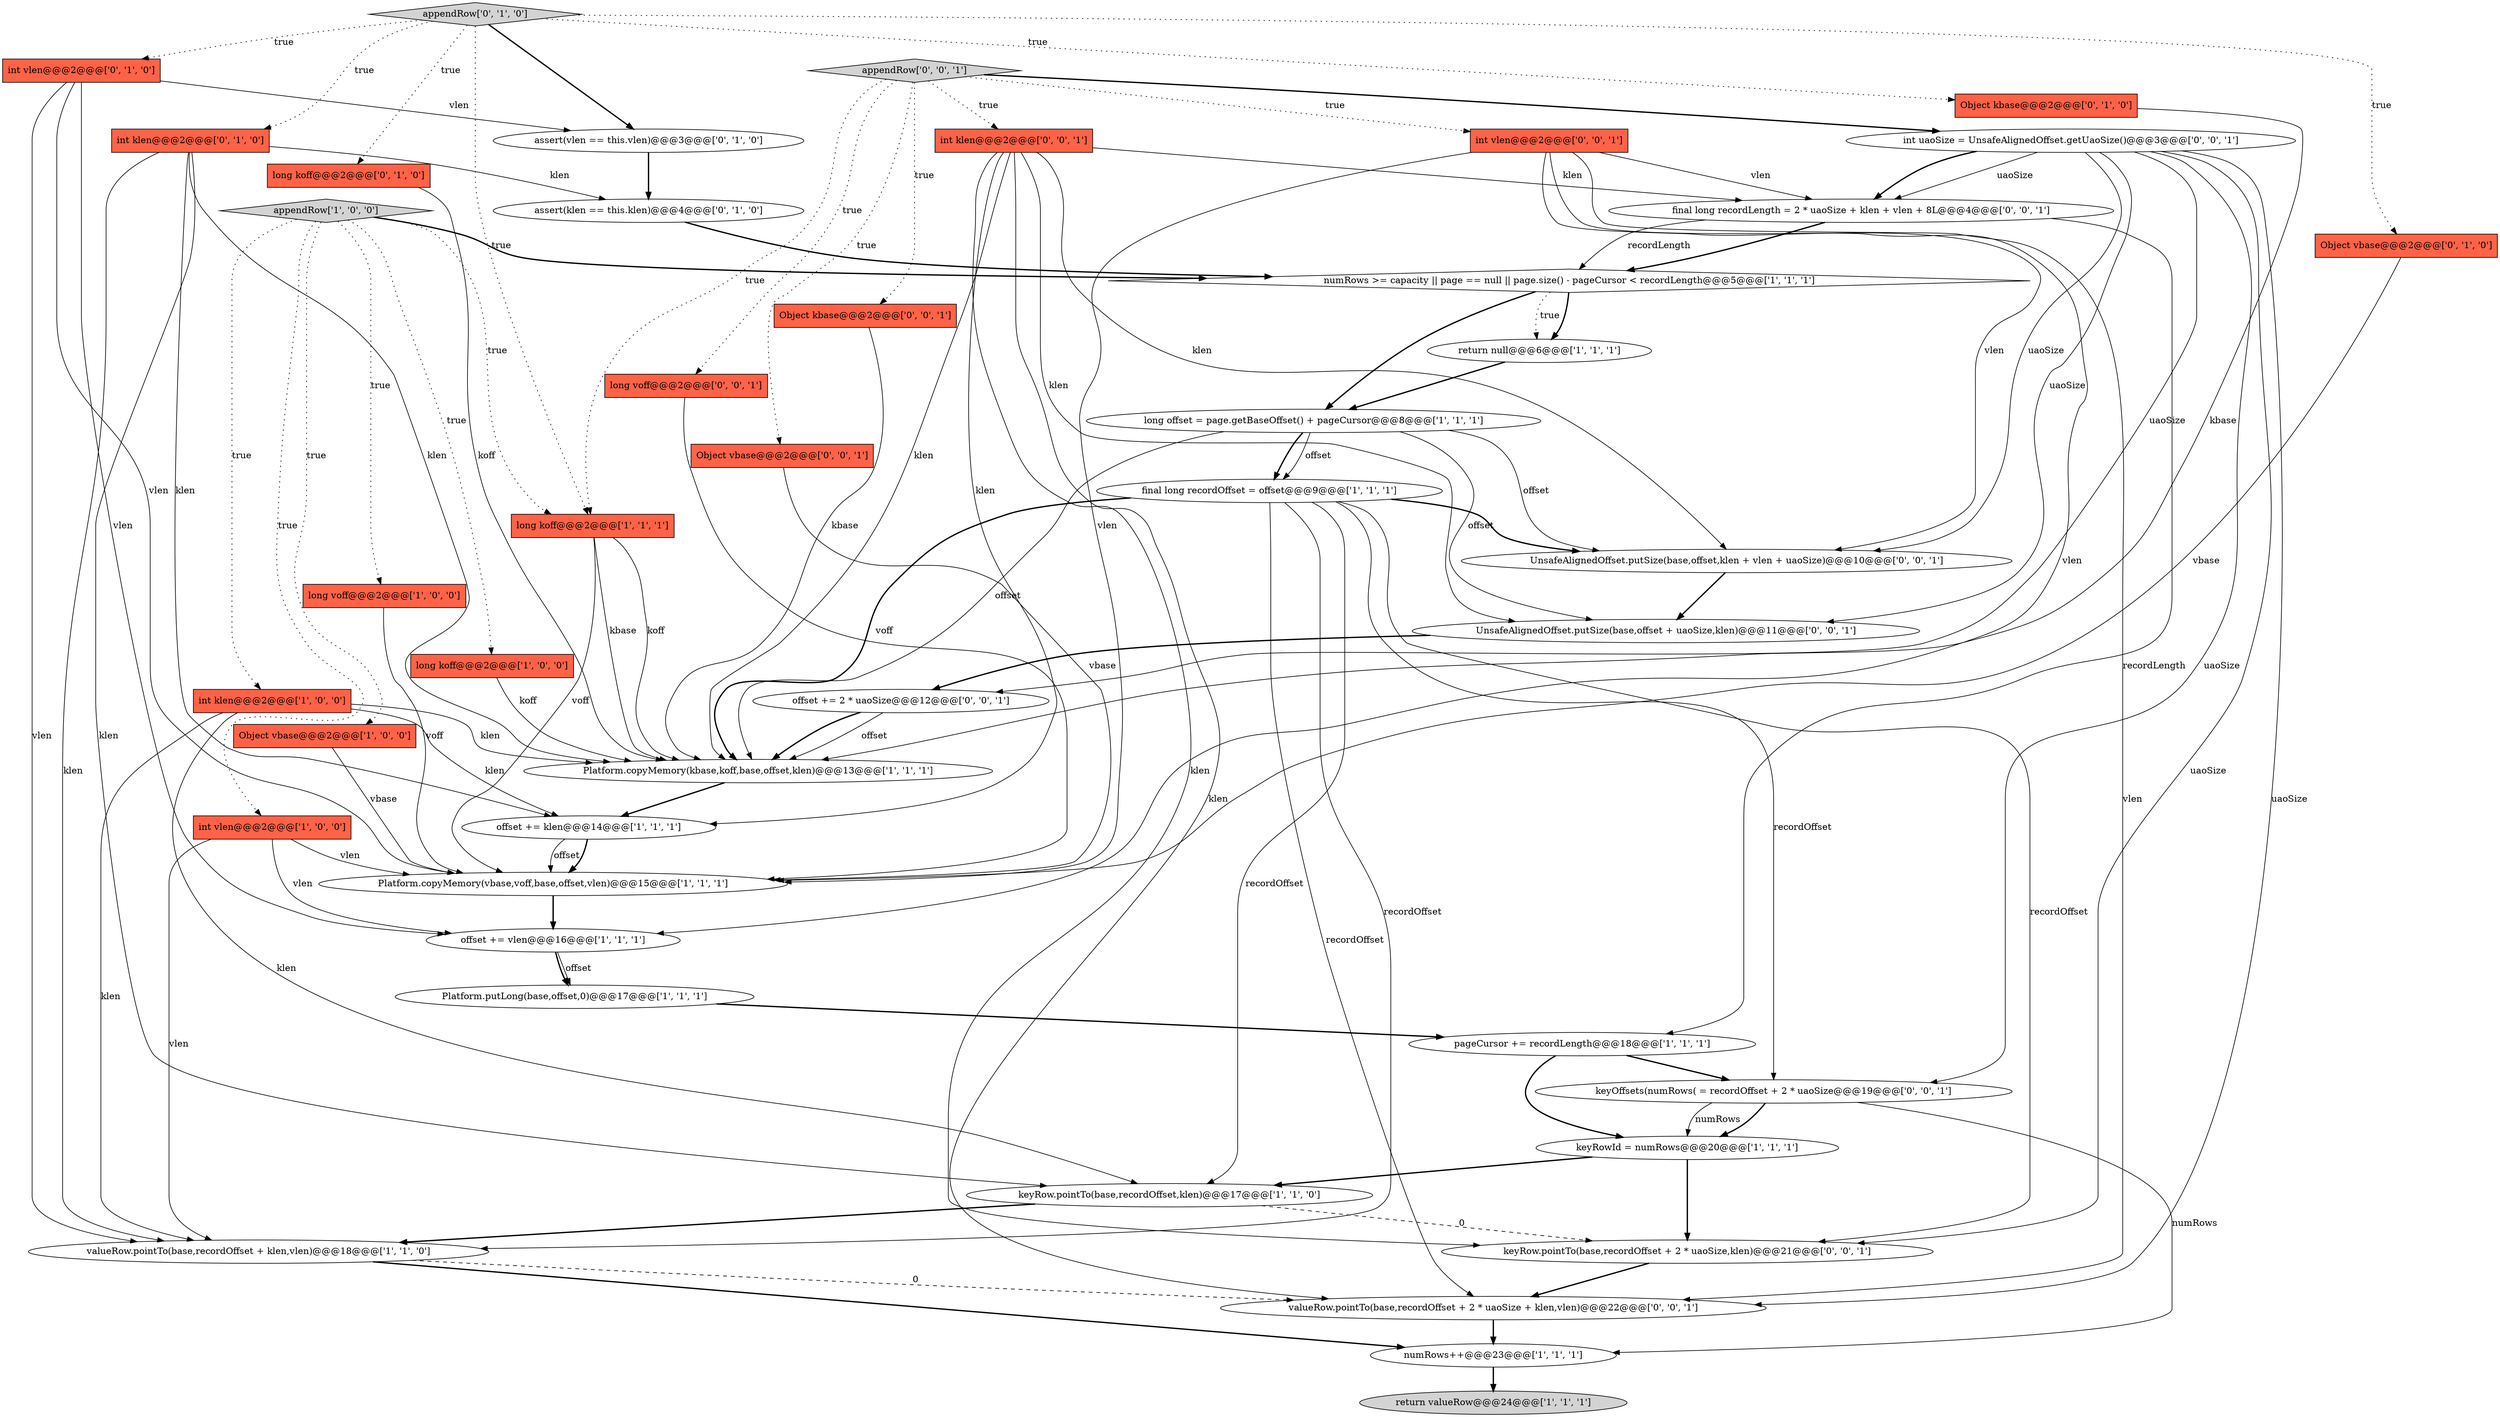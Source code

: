 digraph {
21 [style = filled, label = "long koff@@@2@@@['1', '1', '1']", fillcolor = tomato, shape = box image = "AAA0AAABBB1BBB"];
41 [style = filled, label = "valueRow.pointTo(base,recordOffset + 2 * uaoSize + klen,vlen)@@@22@@@['0', '0', '1']", fillcolor = white, shape = ellipse image = "AAA0AAABBB3BBB"];
8 [style = filled, label = "int vlen@@@2@@@['1', '0', '0']", fillcolor = tomato, shape = box image = "AAA0AAABBB1BBB"];
35 [style = filled, label = "int uaoSize = UnsafeAlignedOffset.getUaoSize()@@@3@@@['0', '0', '1']", fillcolor = white, shape = ellipse image = "AAA0AAABBB3BBB"];
1 [style = filled, label = "numRows++@@@23@@@['1', '1', '1']", fillcolor = white, shape = ellipse image = "AAA0AAABBB1BBB"];
40 [style = filled, label = "Object kbase@@@2@@@['0', '0', '1']", fillcolor = tomato, shape = box image = "AAA0AAABBB3BBB"];
23 [style = filled, label = "assert(klen == this.klen)@@@4@@@['0', '1', '0']", fillcolor = white, shape = ellipse image = "AAA1AAABBB2BBB"];
26 [style = filled, label = "appendRow['0', '1', '0']", fillcolor = lightgray, shape = diamond image = "AAA0AAABBB2BBB"];
36 [style = filled, label = "keyRow.pointTo(base,recordOffset + 2 * uaoSize,klen)@@@21@@@['0', '0', '1']", fillcolor = white, shape = ellipse image = "AAA0AAABBB3BBB"];
12 [style = filled, label = "keyRowId = numRows@@@20@@@['1', '1', '1']", fillcolor = white, shape = ellipse image = "AAA0AAABBB1BBB"];
29 [style = filled, label = "assert(vlen == this.vlen)@@@3@@@['0', '1', '0']", fillcolor = white, shape = ellipse image = "AAA1AAABBB2BBB"];
33 [style = filled, label = "int vlen@@@2@@@['0', '0', '1']", fillcolor = tomato, shape = box image = "AAA0AAABBB3BBB"];
7 [style = filled, label = "appendRow['1', '0', '0']", fillcolor = lightgray, shape = diamond image = "AAA0AAABBB1BBB"];
34 [style = filled, label = "offset += 2 * uaoSize@@@12@@@['0', '0', '1']", fillcolor = white, shape = ellipse image = "AAA0AAABBB3BBB"];
2 [style = filled, label = "long voff@@@2@@@['1', '0', '0']", fillcolor = tomato, shape = box image = "AAA0AAABBB1BBB"];
4 [style = filled, label = "valueRow.pointTo(base,recordOffset + klen,vlen)@@@18@@@['1', '1', '0']", fillcolor = white, shape = ellipse image = "AAA0AAABBB1BBB"];
37 [style = filled, label = "keyOffsets(numRows( = recordOffset + 2 * uaoSize@@@19@@@['0', '0', '1']", fillcolor = white, shape = ellipse image = "AAA0AAABBB3BBB"];
3 [style = filled, label = "Platform.copyMemory(vbase,voff,base,offset,vlen)@@@15@@@['1', '1', '1']", fillcolor = white, shape = ellipse image = "AAA0AAABBB1BBB"];
38 [style = filled, label = "final long recordLength = 2 * uaoSize + klen + vlen + 8L@@@4@@@['0', '0', '1']", fillcolor = white, shape = ellipse image = "AAA0AAABBB3BBB"];
11 [style = filled, label = "keyRow.pointTo(base,recordOffset,klen)@@@17@@@['1', '1', '0']", fillcolor = white, shape = ellipse image = "AAA0AAABBB1BBB"];
5 [style = filled, label = "offset += klen@@@14@@@['1', '1', '1']", fillcolor = white, shape = ellipse image = "AAA0AAABBB1BBB"];
13 [style = filled, label = "numRows >= capacity || page == null || page.size() - pageCursor < recordLength@@@5@@@['1', '1', '1']", fillcolor = white, shape = diamond image = "AAA0AAABBB1BBB"];
31 [style = filled, label = "UnsafeAlignedOffset.putSize(base,offset,klen + vlen + uaoSize)@@@10@@@['0', '0', '1']", fillcolor = white, shape = ellipse image = "AAA0AAABBB3BBB"];
39 [style = filled, label = "int klen@@@2@@@['0', '0', '1']", fillcolor = tomato, shape = box image = "AAA0AAABBB3BBB"];
30 [style = filled, label = "appendRow['0', '0', '1']", fillcolor = lightgray, shape = diamond image = "AAA0AAABBB3BBB"];
25 [style = filled, label = "int vlen@@@2@@@['0', '1', '0']", fillcolor = tomato, shape = box image = "AAA0AAABBB2BBB"];
43 [style = filled, label = "long voff@@@2@@@['0', '0', '1']", fillcolor = tomato, shape = box image = "AAA0AAABBB3BBB"];
14 [style = filled, label = "return valueRow@@@24@@@['1', '1', '1']", fillcolor = lightgray, shape = ellipse image = "AAA0AAABBB1BBB"];
10 [style = filled, label = "long offset = page.getBaseOffset() + pageCursor@@@8@@@['1', '1', '1']", fillcolor = white, shape = ellipse image = "AAA0AAABBB1BBB"];
16 [style = filled, label = "return null@@@6@@@['1', '1', '1']", fillcolor = white, shape = ellipse image = "AAA0AAABBB1BBB"];
19 [style = filled, label = "pageCursor += recordLength@@@18@@@['1', '1', '1']", fillcolor = white, shape = ellipse image = "AAA0AAABBB1BBB"];
32 [style = filled, label = "Object vbase@@@2@@@['0', '0', '1']", fillcolor = tomato, shape = box image = "AAA0AAABBB3BBB"];
0 [style = filled, label = "Object vbase@@@2@@@['1', '0', '0']", fillcolor = tomato, shape = box image = "AAA0AAABBB1BBB"];
18 [style = filled, label = "final long recordOffset = offset@@@9@@@['1', '1', '1']", fillcolor = white, shape = ellipse image = "AAA0AAABBB1BBB"];
9 [style = filled, label = "Platform.copyMemory(kbase,koff,base,offset,klen)@@@13@@@['1', '1', '1']", fillcolor = white, shape = ellipse image = "AAA0AAABBB1BBB"];
27 [style = filled, label = "Object kbase@@@2@@@['0', '1', '0']", fillcolor = tomato, shape = box image = "AAA0AAABBB2BBB"];
22 [style = filled, label = "int klen@@@2@@@['0', '1', '0']", fillcolor = tomato, shape = box image = "AAA0AAABBB2BBB"];
42 [style = filled, label = "UnsafeAlignedOffset.putSize(base,offset + uaoSize,klen)@@@11@@@['0', '0', '1']", fillcolor = white, shape = ellipse image = "AAA0AAABBB3BBB"];
6 [style = filled, label = "offset += vlen@@@16@@@['1', '1', '1']", fillcolor = white, shape = ellipse image = "AAA0AAABBB1BBB"];
15 [style = filled, label = "long koff@@@2@@@['1', '0', '0']", fillcolor = tomato, shape = box image = "AAA0AAABBB1BBB"];
24 [style = filled, label = "long koff@@@2@@@['0', '1', '0']", fillcolor = tomato, shape = box image = "AAA0AAABBB2BBB"];
17 [style = filled, label = "Platform.putLong(base,offset,0)@@@17@@@['1', '1', '1']", fillcolor = white, shape = ellipse image = "AAA0AAABBB1BBB"];
20 [style = filled, label = "int klen@@@2@@@['1', '0', '0']", fillcolor = tomato, shape = box image = "AAA0AAABBB1BBB"];
28 [style = filled, label = "Object vbase@@@2@@@['0', '1', '0']", fillcolor = tomato, shape = box image = "AAA0AAABBB2BBB"];
8->4 [style = solid, label="vlen"];
11->4 [style = bold, label=""];
20->5 [style = solid, label="klen"];
39->31 [style = solid, label="klen"];
22->11 [style = solid, label="klen"];
30->39 [style = dotted, label="true"];
8->6 [style = solid, label="vlen"];
30->21 [style = dotted, label="true"];
10->18 [style = bold, label=""];
3->6 [style = bold, label=""];
7->13 [style = bold, label=""];
32->3 [style = solid, label="vbase"];
0->3 [style = solid, label="vbase"];
7->15 [style = dotted, label="true"];
33->41 [style = solid, label="vlen"];
10->31 [style = solid, label="offset"];
24->9 [style = solid, label="koff"];
21->9 [style = solid, label="koff"];
7->0 [style = dotted, label="true"];
30->35 [style = bold, label=""];
18->11 [style = solid, label="recordOffset"];
13->10 [style = bold, label=""];
25->29 [style = solid, label="vlen"];
18->36 [style = solid, label="recordOffset"];
22->23 [style = solid, label="klen"];
41->1 [style = bold, label=""];
25->6 [style = solid, label="vlen"];
39->38 [style = solid, label="klen"];
15->9 [style = solid, label="koff"];
26->21 [style = dotted, label="true"];
7->8 [style = dotted, label="true"];
8->3 [style = solid, label="vlen"];
33->31 [style = solid, label="vlen"];
13->16 [style = dotted, label="true"];
11->36 [style = dashed, label="0"];
5->3 [style = solid, label="offset"];
1->14 [style = bold, label=""];
6->17 [style = solid, label="offset"];
21->3 [style = solid, label="voff"];
35->38 [style = solid, label="uaoSize"];
42->34 [style = bold, label=""];
34->9 [style = bold, label=""];
4->1 [style = bold, label=""];
20->4 [style = solid, label="klen"];
30->32 [style = dotted, label="true"];
36->41 [style = bold, label=""];
20->11 [style = solid, label="klen"];
10->9 [style = solid, label="offset"];
21->9 [style = solid, label="kbase"];
18->31 [style = bold, label=""];
25->3 [style = solid, label="vlen"];
20->9 [style = solid, label="klen"];
18->37 [style = solid, label="recordOffset"];
26->22 [style = dotted, label="true"];
39->36 [style = solid, label="klen"];
40->9 [style = solid, label="kbase"];
30->40 [style = dotted, label="true"];
7->2 [style = dotted, label="true"];
33->6 [style = solid, label="vlen"];
7->21 [style = dotted, label="true"];
19->37 [style = bold, label=""];
27->9 [style = solid, label="kbase"];
30->33 [style = dotted, label="true"];
33->38 [style = solid, label="vlen"];
17->19 [style = bold, label=""];
35->37 [style = solid, label="uaoSize"];
30->43 [style = dotted, label="true"];
39->9 [style = solid, label="klen"];
10->18 [style = solid, label="offset"];
16->10 [style = bold, label=""];
38->13 [style = bold, label=""];
39->41 [style = solid, label="klen"];
22->9 [style = solid, label="klen"];
23->13 [style = bold, label=""];
18->9 [style = bold, label=""];
26->24 [style = dotted, label="true"];
33->3 [style = solid, label="vlen"];
13->16 [style = bold, label=""];
37->12 [style = bold, label=""];
38->19 [style = solid, label="recordLength"];
35->31 [style = solid, label="uaoSize"];
5->3 [style = bold, label=""];
35->34 [style = solid, label="uaoSize"];
9->5 [style = bold, label=""];
35->42 [style = solid, label="uaoSize"];
26->29 [style = bold, label=""];
22->5 [style = solid, label="klen"];
38->13 [style = solid, label="recordLength"];
39->5 [style = solid, label="klen"];
26->28 [style = dotted, label="true"];
39->42 [style = solid, label="klen"];
26->25 [style = dotted, label="true"];
25->4 [style = solid, label="vlen"];
34->9 [style = solid, label="offset"];
6->17 [style = bold, label=""];
18->41 [style = solid, label="recordOffset"];
4->41 [style = dashed, label="0"];
35->41 [style = solid, label="uaoSize"];
10->42 [style = solid, label="offset"];
29->23 [style = bold, label=""];
35->36 [style = solid, label="uaoSize"];
37->1 [style = solid, label="numRows"];
31->42 [style = bold, label=""];
35->38 [style = bold, label=""];
2->3 [style = solid, label="voff"];
43->3 [style = solid, label="voff"];
22->4 [style = solid, label="klen"];
12->11 [style = bold, label=""];
18->4 [style = solid, label="recordOffset"];
26->27 [style = dotted, label="true"];
37->12 [style = solid, label="numRows"];
19->12 [style = bold, label=""];
7->20 [style = dotted, label="true"];
12->36 [style = bold, label=""];
28->3 [style = solid, label="vbase"];
}
